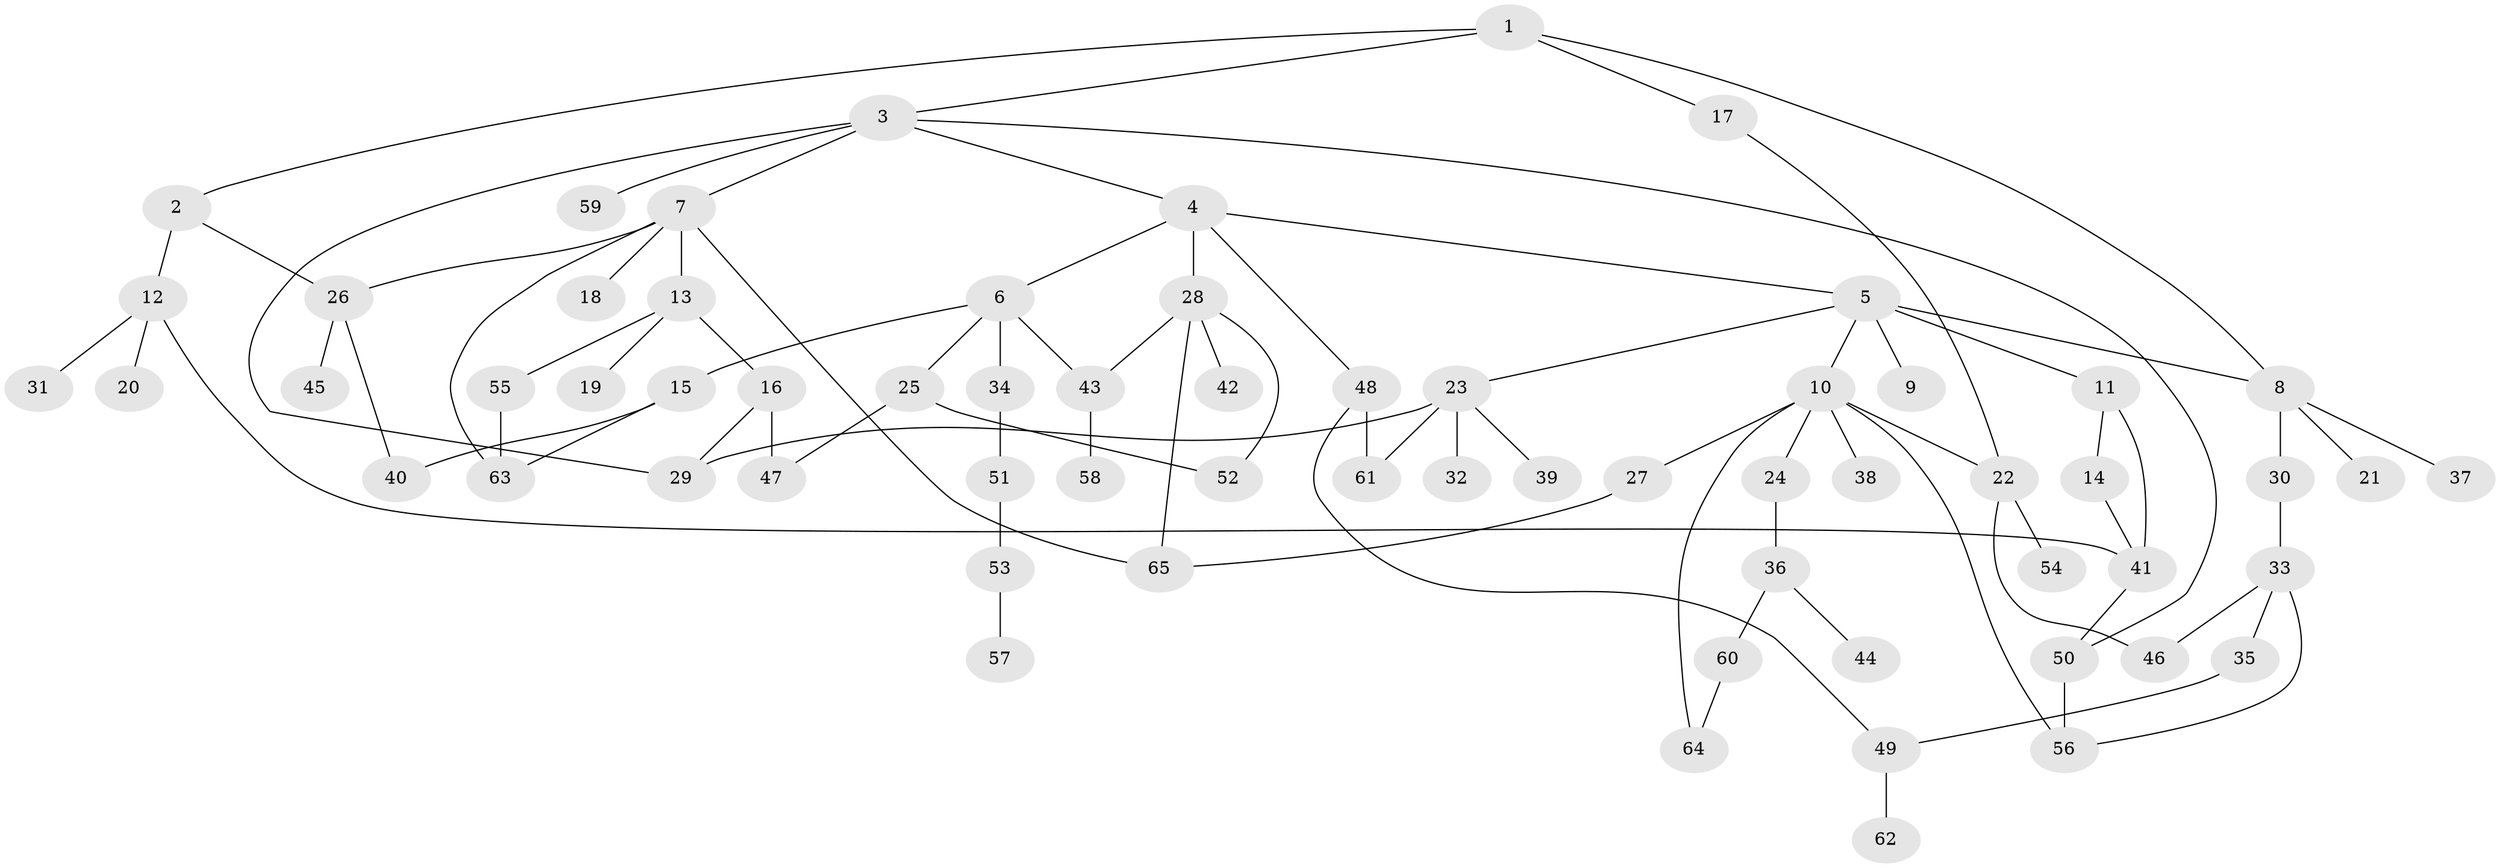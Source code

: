// coarse degree distribution, {4: 0.07692307692307693, 1: 0.6153846153846154, 2: 0.15384615384615385, 3: 0.07692307692307693, 14: 0.038461538461538464, 10: 0.038461538461538464}
// Generated by graph-tools (version 1.1) at 2025/46/03/04/25 21:46:10]
// undirected, 65 vertices, 86 edges
graph export_dot {
graph [start="1"]
  node [color=gray90,style=filled];
  1;
  2;
  3;
  4;
  5;
  6;
  7;
  8;
  9;
  10;
  11;
  12;
  13;
  14;
  15;
  16;
  17;
  18;
  19;
  20;
  21;
  22;
  23;
  24;
  25;
  26;
  27;
  28;
  29;
  30;
  31;
  32;
  33;
  34;
  35;
  36;
  37;
  38;
  39;
  40;
  41;
  42;
  43;
  44;
  45;
  46;
  47;
  48;
  49;
  50;
  51;
  52;
  53;
  54;
  55;
  56;
  57;
  58;
  59;
  60;
  61;
  62;
  63;
  64;
  65;
  1 -- 2;
  1 -- 3;
  1 -- 17;
  1 -- 8;
  2 -- 12;
  2 -- 26;
  3 -- 4;
  3 -- 7;
  3 -- 29;
  3 -- 50;
  3 -- 59;
  4 -- 5;
  4 -- 6;
  4 -- 28;
  4 -- 48;
  5 -- 8;
  5 -- 9;
  5 -- 10;
  5 -- 11;
  5 -- 23;
  6 -- 15;
  6 -- 25;
  6 -- 34;
  6 -- 43;
  7 -- 13;
  7 -- 18;
  7 -- 26;
  7 -- 65;
  7 -- 63;
  8 -- 21;
  8 -- 30;
  8 -- 37;
  10 -- 22;
  10 -- 24;
  10 -- 27;
  10 -- 38;
  10 -- 56;
  10 -- 64;
  11 -- 14;
  11 -- 41;
  12 -- 20;
  12 -- 31;
  12 -- 41;
  13 -- 16;
  13 -- 19;
  13 -- 55;
  14 -- 41;
  15 -- 40;
  15 -- 63;
  16 -- 47;
  16 -- 29;
  17 -- 22;
  22 -- 46;
  22 -- 54;
  23 -- 32;
  23 -- 39;
  23 -- 61;
  23 -- 29;
  24 -- 36;
  25 -- 52;
  25 -- 47;
  26 -- 45;
  26 -- 40;
  27 -- 65;
  28 -- 42;
  28 -- 52;
  28 -- 43;
  28 -- 65;
  30 -- 33;
  33 -- 35;
  33 -- 46;
  33 -- 56;
  34 -- 51;
  35 -- 49;
  36 -- 44;
  36 -- 60;
  41 -- 50;
  43 -- 58;
  48 -- 49;
  48 -- 61;
  49 -- 62;
  50 -- 56;
  51 -- 53;
  53 -- 57;
  55 -- 63;
  60 -- 64;
}
